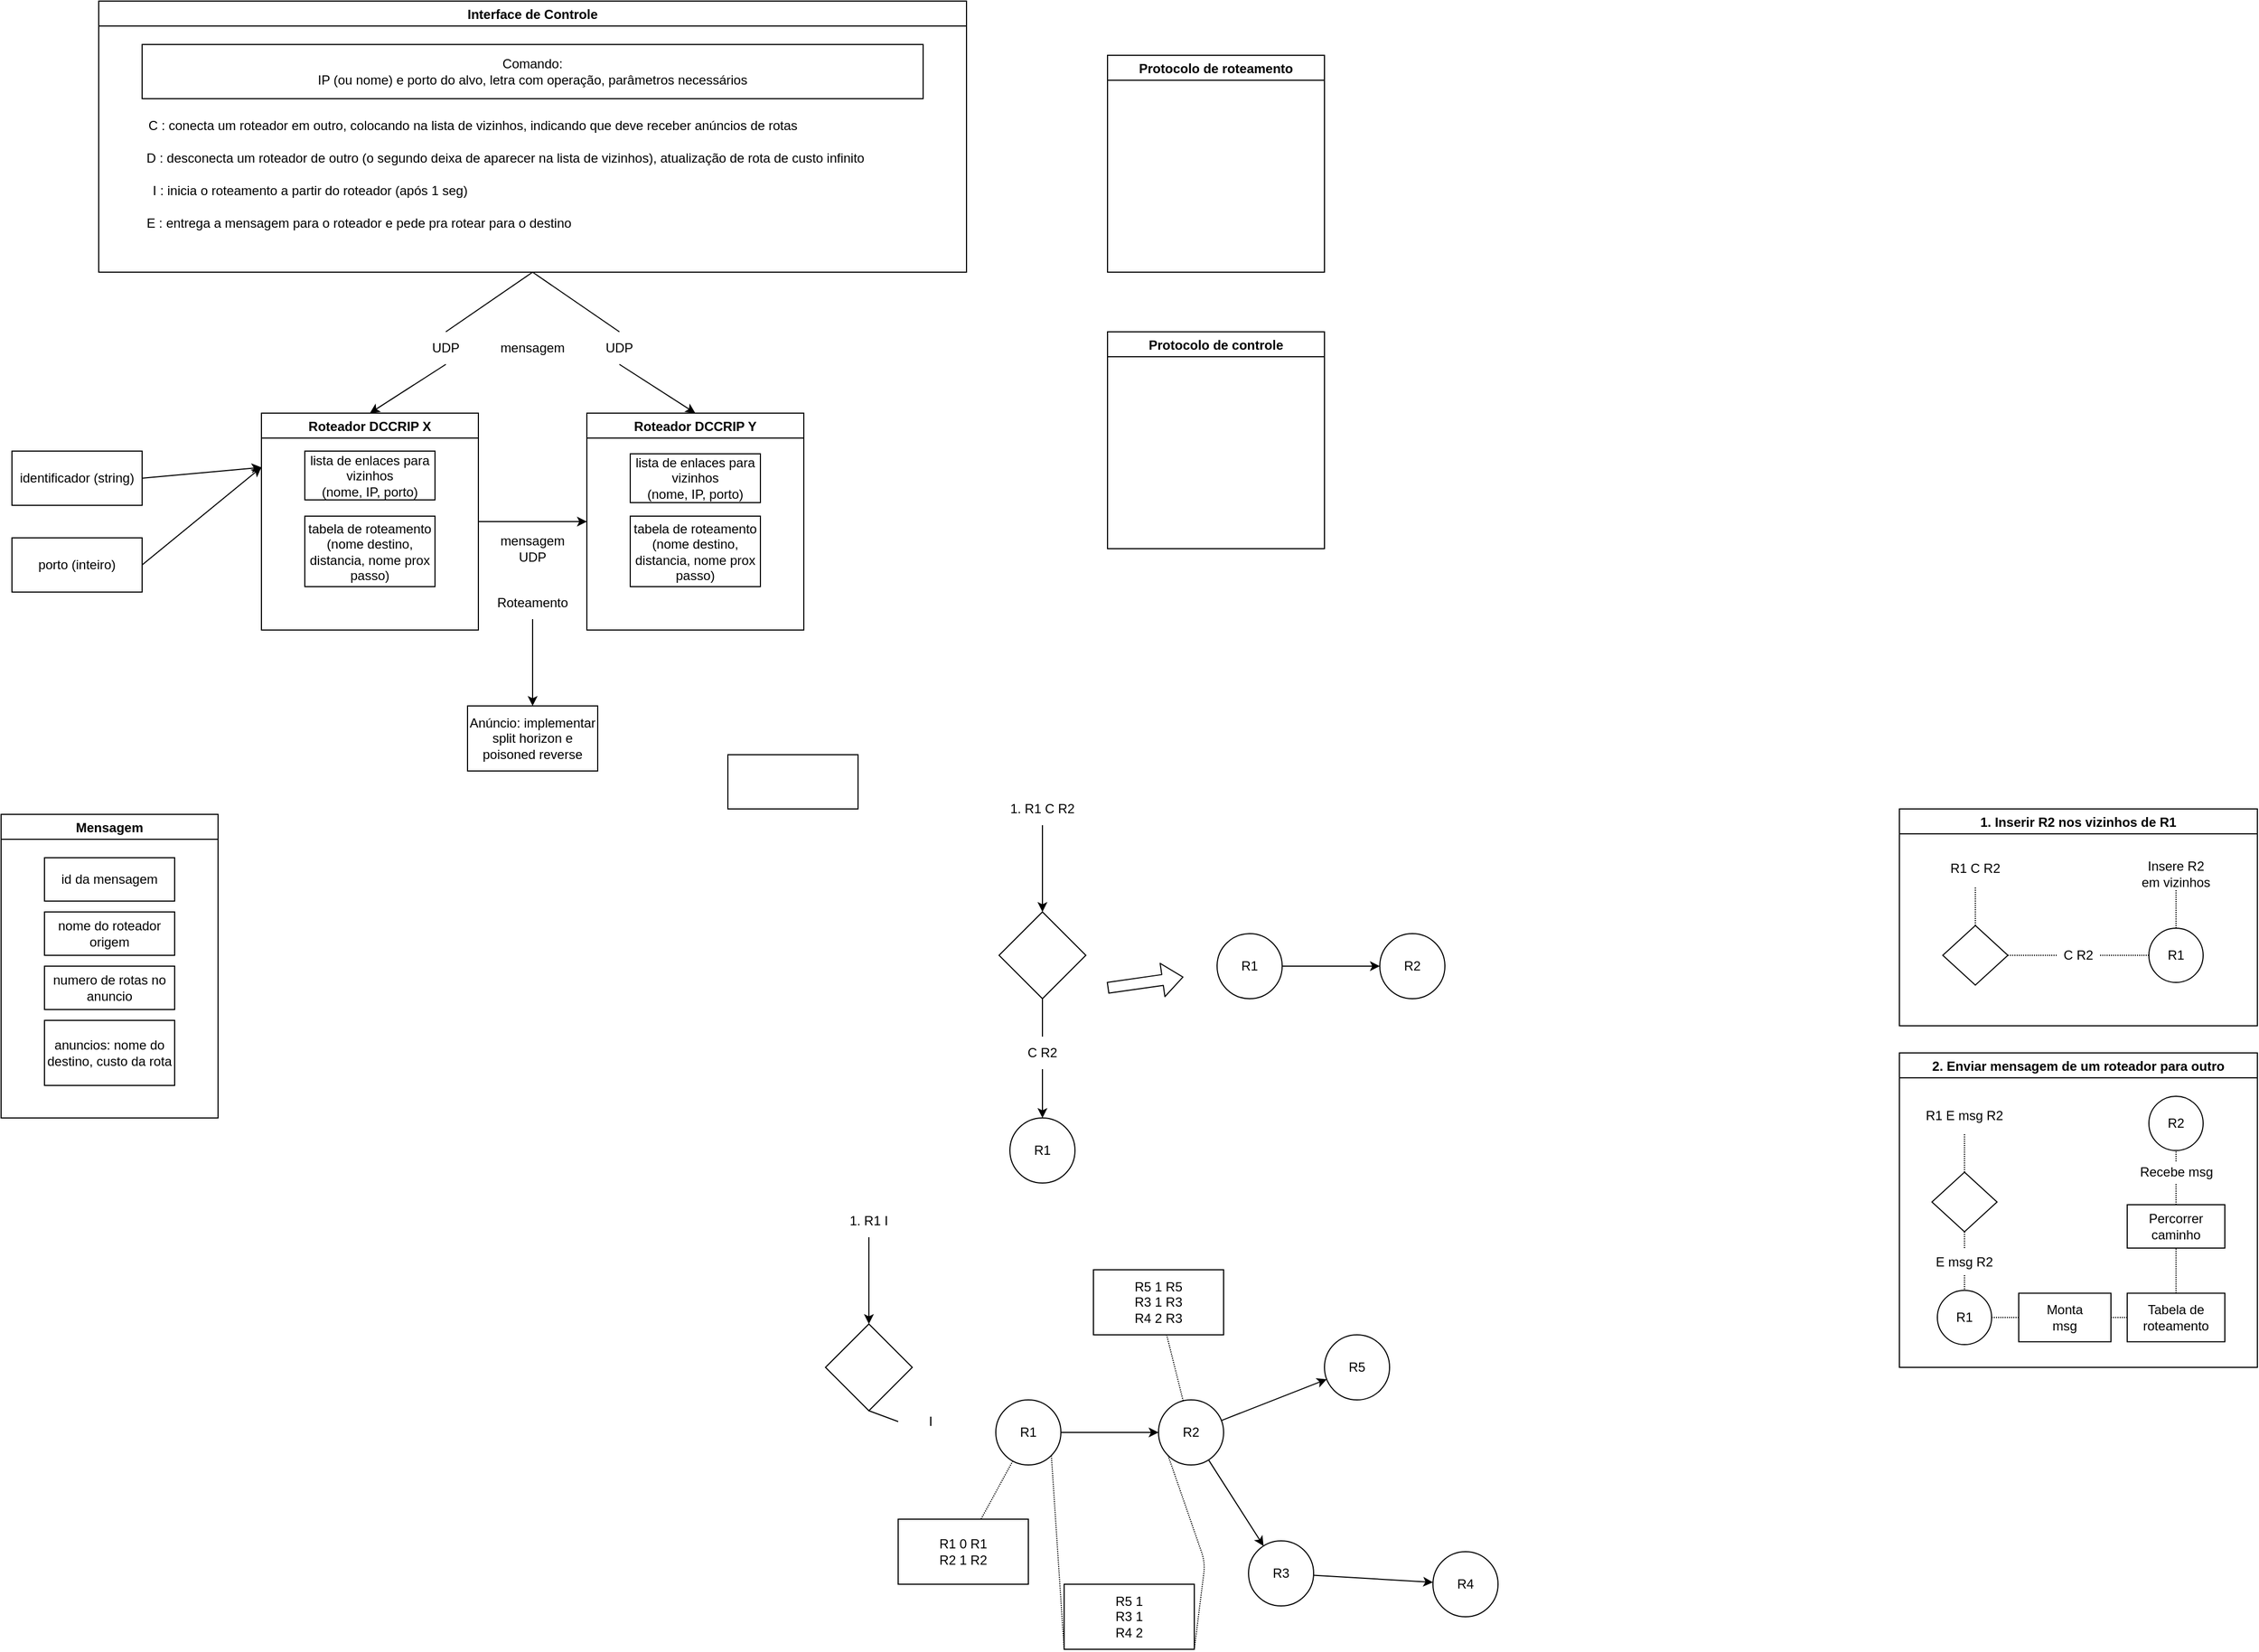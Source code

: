 <mxfile>
    <diagram id="mGNS0_z790fEsQeWo3U5" name="Página-1">
        <mxGraphModel dx="1345" dy="1536" grid="1" gridSize="10" guides="1" tooltips="1" connect="1" arrows="1" fold="1" page="1" pageScale="1" pageWidth="827" pageHeight="1169" math="0" shadow="0">
            <root>
                <mxCell id="0"/>
                <mxCell id="1" parent="0"/>
                <mxCell id="5" style="edgeStyle=none;html=1;exitX=0.5;exitY=1;exitDx=0;exitDy=0;entryX=0.5;entryY=0;entryDx=0;entryDy=0;startArrow=none;" edge="1" parent="1" source="8" target="3">
                    <mxGeometry relative="1" as="geometry"/>
                </mxCell>
                <mxCell id="6" style="edgeStyle=none;html=1;exitX=0.5;exitY=1;exitDx=0;exitDy=0;entryX=0.5;entryY=0;entryDx=0;entryDy=0;startArrow=none;" edge="1" parent="1" source="10" target="4">
                    <mxGeometry relative="1" as="geometry"/>
                </mxCell>
                <mxCell id="2" value="Interface de Controle" style="swimlane;" vertex="1" parent="1">
                    <mxGeometry y="-20" width="800" height="250" as="geometry"/>
                </mxCell>
                <mxCell id="37" value="C : conecta um roteador em outro, colocando na lista de vizinhos, indicando que deve receber anúncios de rotas" style="text;html=1;strokeColor=none;fillColor=none;align=center;verticalAlign=middle;whiteSpace=wrap;rounded=0;" vertex="1" parent="2">
                    <mxGeometry x="40" y="100" width="610" height="30" as="geometry"/>
                </mxCell>
                <mxCell id="38" value="D : desconecta um roteador de outro (o segundo deixa de aparecer na lista de vizinhos), atualização de rota de custo infinito" style="text;html=1;strokeColor=none;fillColor=none;align=center;verticalAlign=middle;whiteSpace=wrap;rounded=0;" vertex="1" parent="2">
                    <mxGeometry x="30" y="130" width="690" height="30" as="geometry"/>
                </mxCell>
                <mxCell id="39" value="I : inicia o roteamento a partir do roteador (após 1 seg)" style="text;html=1;strokeColor=none;fillColor=none;align=center;verticalAlign=middle;whiteSpace=wrap;rounded=0;" vertex="1" parent="2">
                    <mxGeometry x="30" y="160" width="330" height="30" as="geometry"/>
                </mxCell>
                <mxCell id="36" value="Comando:&lt;br&gt;IP (ou nome) e porto do alvo, letra com operação, parâmetros necessários" style="rounded=0;whiteSpace=wrap;html=1;" vertex="1" parent="2">
                    <mxGeometry x="40" y="40" width="720" height="50" as="geometry"/>
                </mxCell>
                <mxCell id="40" value="E : entrega a mensagem para o roteador e pede pra rotear para o destino" style="text;html=1;strokeColor=none;fillColor=none;align=center;verticalAlign=middle;whiteSpace=wrap;rounded=0;" vertex="1" parent="2">
                    <mxGeometry x="40" y="190" width="400" height="30" as="geometry"/>
                </mxCell>
                <mxCell id="12" style="edgeStyle=none;html=1;exitX=1;exitY=0.5;exitDx=0;exitDy=0;entryX=0;entryY=0.5;entryDx=0;entryDy=0;" edge="1" parent="1" source="3" target="4">
                    <mxGeometry relative="1" as="geometry"/>
                </mxCell>
                <mxCell id="3" value="Roteador DCCRIP X" style="swimlane;" vertex="1" parent="1">
                    <mxGeometry x="150" y="360" width="200" height="200" as="geometry"/>
                </mxCell>
                <mxCell id="21" value="lista de enlaces para vizinhos&lt;br&gt;(nome, IP, porto)" style="rounded=0;whiteSpace=wrap;html=1;" vertex="1" parent="3">
                    <mxGeometry x="40" y="35" width="120" height="45" as="geometry"/>
                </mxCell>
                <mxCell id="23" value="tabela de roteamento (nome destino, distancia, nome prox passo)" style="rounded=0;whiteSpace=wrap;html=1;" vertex="1" parent="3">
                    <mxGeometry x="40" y="95" width="120" height="65" as="geometry"/>
                </mxCell>
                <mxCell id="4" value="Roteador DCCRIP Y" style="swimlane;" vertex="1" parent="1">
                    <mxGeometry x="450" y="360" width="200" height="200" as="geometry"/>
                </mxCell>
                <mxCell id="22" value="lista de enlaces para vizinhos&lt;br&gt;(nome, IP, porto)" style="rounded=0;whiteSpace=wrap;html=1;" vertex="1" parent="4">
                    <mxGeometry x="40" y="37.5" width="120" height="45" as="geometry"/>
                </mxCell>
                <mxCell id="27" value="tabela de roteamento (nome destino, distancia, nome prox passo)" style="rounded=0;whiteSpace=wrap;html=1;" vertex="1" parent="4">
                    <mxGeometry x="40" y="95" width="120" height="65" as="geometry"/>
                </mxCell>
                <mxCell id="8" value="UDP" style="text;html=1;strokeColor=none;fillColor=none;align=center;verticalAlign=middle;whiteSpace=wrap;rounded=0;" vertex="1" parent="1">
                    <mxGeometry x="290" y="285" width="60" height="30" as="geometry"/>
                </mxCell>
                <mxCell id="9" value="" style="edgeStyle=none;html=1;exitX=0.5;exitY=1;exitDx=0;exitDy=0;entryX=0.5;entryY=0;entryDx=0;entryDy=0;endArrow=none;" edge="1" parent="1" source="2" target="8">
                    <mxGeometry relative="1" as="geometry">
                        <mxPoint x="400" y="230" as="sourcePoint"/>
                        <mxPoint x="250" y="360" as="targetPoint"/>
                    </mxGeometry>
                </mxCell>
                <mxCell id="10" value="UDP" style="text;html=1;strokeColor=none;fillColor=none;align=center;verticalAlign=middle;whiteSpace=wrap;rounded=0;" vertex="1" parent="1">
                    <mxGeometry x="450" y="285" width="60" height="30" as="geometry"/>
                </mxCell>
                <mxCell id="11" value="" style="edgeStyle=none;html=1;exitX=0.5;exitY=1;exitDx=0;exitDy=0;entryX=0.5;entryY=0;entryDx=0;entryDy=0;endArrow=none;" edge="1" parent="1" source="2" target="10">
                    <mxGeometry relative="1" as="geometry">
                        <mxPoint x="400" y="230" as="sourcePoint"/>
                        <mxPoint x="550" y="360" as="targetPoint"/>
                    </mxGeometry>
                </mxCell>
                <mxCell id="13" value="Mensagem" style="swimlane;" vertex="1" parent="1">
                    <mxGeometry x="-90" y="730" width="200" height="280" as="geometry"/>
                </mxCell>
                <mxCell id="14" value="id da mensagem" style="rounded=0;whiteSpace=wrap;html=1;" vertex="1" parent="13">
                    <mxGeometry x="40" y="40" width="120" height="40" as="geometry"/>
                </mxCell>
                <mxCell id="31" value="nome do roteador origem" style="rounded=0;whiteSpace=wrap;html=1;" vertex="1" parent="13">
                    <mxGeometry x="40" y="90" width="120" height="40" as="geometry"/>
                </mxCell>
                <mxCell id="32" value="numero de rotas no anuncio" style="rounded=0;whiteSpace=wrap;html=1;" vertex="1" parent="13">
                    <mxGeometry x="40" y="140" width="120" height="40" as="geometry"/>
                </mxCell>
                <mxCell id="33" value="anuncios: nome do destino, custo da rota" style="rounded=0;whiteSpace=wrap;html=1;" vertex="1" parent="13">
                    <mxGeometry x="40" y="190" width="120" height="60" as="geometry"/>
                </mxCell>
                <mxCell id="25" style="edgeStyle=none;html=1;exitX=1;exitY=0.5;exitDx=0;exitDy=0;entryX=0;entryY=0.25;entryDx=0;entryDy=0;" edge="1" parent="1" source="16" target="3">
                    <mxGeometry relative="1" as="geometry"/>
                </mxCell>
                <mxCell id="16" value="identificador (string)" style="rounded=0;whiteSpace=wrap;html=1;" vertex="1" parent="1">
                    <mxGeometry x="-80" y="395" width="120" height="50" as="geometry"/>
                </mxCell>
                <mxCell id="26" style="edgeStyle=none;html=1;exitX=1;exitY=0.5;exitDx=0;exitDy=0;entryX=0;entryY=0.25;entryDx=0;entryDy=0;" edge="1" parent="1" source="17" target="3">
                    <mxGeometry relative="1" as="geometry">
                        <mxPoint x="110" y="470" as="targetPoint"/>
                    </mxGeometry>
                </mxCell>
                <mxCell id="17" value="porto (inteiro)" style="rounded=0;whiteSpace=wrap;html=1;" vertex="1" parent="1">
                    <mxGeometry x="-80" y="475" width="120" height="50" as="geometry"/>
                </mxCell>
                <mxCell id="18" value="mensagem" style="text;html=1;strokeColor=none;fillColor=none;align=center;verticalAlign=middle;whiteSpace=wrap;rounded=0;" vertex="1" parent="1">
                    <mxGeometry x="360" y="285" width="80" height="30" as="geometry"/>
                </mxCell>
                <mxCell id="19" value="mensagem&lt;br&gt;UDP" style="text;html=1;strokeColor=none;fillColor=none;align=center;verticalAlign=middle;whiteSpace=wrap;rounded=0;" vertex="1" parent="1">
                    <mxGeometry x="360" y="470" width="80" height="30" as="geometry"/>
                </mxCell>
                <mxCell id="29" style="edgeStyle=none;html=1;exitX=0.5;exitY=1;exitDx=0;exitDy=0;entryX=0.5;entryY=0;entryDx=0;entryDy=0;" edge="1" parent="1" source="28" target="30">
                    <mxGeometry relative="1" as="geometry">
                        <mxPoint x="400" y="650" as="targetPoint"/>
                    </mxGeometry>
                </mxCell>
                <mxCell id="28" value="Roteamento" style="text;html=1;strokeColor=none;fillColor=none;align=center;verticalAlign=middle;whiteSpace=wrap;rounded=0;" vertex="1" parent="1">
                    <mxGeometry x="370" y="520" width="60" height="30" as="geometry"/>
                </mxCell>
                <mxCell id="30" value="Anúncio: implementar split horizon e poisoned reverse" style="rounded=0;whiteSpace=wrap;html=1;" vertex="1" parent="1">
                    <mxGeometry x="340" y="630" width="120" height="60" as="geometry"/>
                </mxCell>
                <mxCell id="34" value="Protocolo de roteamento" style="swimlane;" vertex="1" parent="1">
                    <mxGeometry x="930" y="30" width="200" height="200" as="geometry"/>
                </mxCell>
                <mxCell id="35" value="Protocolo de controle" style="swimlane;" vertex="1" parent="1">
                    <mxGeometry x="930" y="285" width="200" height="200" as="geometry"/>
                </mxCell>
                <mxCell id="51" value="" style="rounded=0;whiteSpace=wrap;html=1;" vertex="1" parent="1">
                    <mxGeometry x="580" y="675" width="120" height="50" as="geometry"/>
                </mxCell>
                <mxCell id="52" value="R1" style="ellipse;whiteSpace=wrap;html=1;aspect=fixed;" vertex="1" parent="1">
                    <mxGeometry x="840" y="1010" width="60" height="60" as="geometry"/>
                </mxCell>
                <mxCell id="57" style="edgeStyle=none;html=1;exitX=0.5;exitY=1;exitDx=0;exitDy=0;entryX=0.5;entryY=0;entryDx=0;entryDy=0;startArrow=none;" edge="1" parent="1" source="60" target="52">
                    <mxGeometry relative="1" as="geometry"/>
                </mxCell>
                <mxCell id="54" value="" style="rhombus;whiteSpace=wrap;html=1;" vertex="1" parent="1">
                    <mxGeometry x="830" y="820" width="80" height="80" as="geometry"/>
                </mxCell>
                <mxCell id="59" style="edgeStyle=none;html=1;exitX=0.5;exitY=1;exitDx=0;exitDy=0;entryX=0.5;entryY=0;entryDx=0;entryDy=0;" edge="1" parent="1" source="56" target="54">
                    <mxGeometry relative="1" as="geometry"/>
                </mxCell>
                <mxCell id="56" value="1. R1 C R2" style="text;html=1;strokeColor=none;fillColor=none;align=center;verticalAlign=middle;whiteSpace=wrap;rounded=0;" vertex="1" parent="1">
                    <mxGeometry x="830" y="710" width="80" height="30" as="geometry"/>
                </mxCell>
                <mxCell id="60" value="C R2" style="text;html=1;strokeColor=none;fillColor=none;align=center;verticalAlign=middle;whiteSpace=wrap;rounded=0;" vertex="1" parent="1">
                    <mxGeometry x="840" y="935" width="60" height="30" as="geometry"/>
                </mxCell>
                <mxCell id="61" value="" style="edgeStyle=none;html=1;exitX=0.5;exitY=1;exitDx=0;exitDy=0;entryX=0.5;entryY=0;entryDx=0;entryDy=0;endArrow=none;" edge="1" parent="1" source="54" target="60">
                    <mxGeometry relative="1" as="geometry">
                        <mxPoint x="870" y="900" as="sourcePoint"/>
                        <mxPoint x="870" y="1010" as="targetPoint"/>
                    </mxGeometry>
                </mxCell>
                <mxCell id="63" style="edgeStyle=none;html=1;exitX=1;exitY=0.5;exitDx=0;exitDy=0;entryX=0;entryY=0.5;entryDx=0;entryDy=0;" edge="1" parent="1" source="64" target="67">
                    <mxGeometry relative="1" as="geometry"/>
                </mxCell>
                <mxCell id="64" value="R1" style="ellipse;whiteSpace=wrap;html=1;aspect=fixed;" vertex="1" parent="1">
                    <mxGeometry x="1031" y="840" width="60" height="60" as="geometry"/>
                </mxCell>
                <mxCell id="67" value="R2" style="ellipse;whiteSpace=wrap;html=1;aspect=fixed;" vertex="1" parent="1">
                    <mxGeometry x="1181" y="840" width="60" height="60" as="geometry"/>
                </mxCell>
                <mxCell id="72" value="" style="shape=flexArrow;endArrow=classic;html=1;" edge="1" parent="1">
                    <mxGeometry width="50" height="50" relative="1" as="geometry">
                        <mxPoint x="930" y="890" as="sourcePoint"/>
                        <mxPoint x="1000" y="880" as="targetPoint"/>
                    </mxGeometry>
                </mxCell>
                <mxCell id="74" style="edgeStyle=none;html=1;exitX=1;exitY=0.5;exitDx=0;exitDy=0;entryX=0;entryY=0.5;entryDx=0;entryDy=0;" edge="1" parent="1" source="75" target="76">
                    <mxGeometry relative="1" as="geometry"/>
                </mxCell>
                <mxCell id="95" value="" style="edgeStyle=none;html=1;dashed=1;dashPattern=1 1;endArrow=none;endFill=0;" edge="1" parent="1" source="75" target="94">
                    <mxGeometry relative="1" as="geometry"/>
                </mxCell>
                <mxCell id="75" value="R1" style="ellipse;whiteSpace=wrap;html=1;aspect=fixed;" vertex="1" parent="1">
                    <mxGeometry x="827" y="1270" width="60" height="60" as="geometry"/>
                </mxCell>
                <mxCell id="78" value="" style="edgeStyle=none;html=1;" edge="1" parent="1" source="76" target="77">
                    <mxGeometry relative="1" as="geometry"/>
                </mxCell>
                <mxCell id="80" value="" style="edgeStyle=none;html=1;" edge="1" parent="1" source="76" target="79">
                    <mxGeometry relative="1" as="geometry"/>
                </mxCell>
                <mxCell id="97" value="" style="edgeStyle=none;html=1;dashed=1;dashPattern=1 1;endArrow=none;endFill=0;" edge="1" parent="1" source="76" target="96">
                    <mxGeometry relative="1" as="geometry"/>
                </mxCell>
                <mxCell id="98" style="edgeStyle=none;html=1;exitX=0;exitY=1;exitDx=0;exitDy=0;entryX=1;entryY=1;entryDx=0;entryDy=0;dashed=1;dashPattern=1 1;endArrow=none;endFill=0;startArrow=none;" edge="1" parent="1" source="99" target="75">
                    <mxGeometry relative="1" as="geometry">
                        <Array as="points"/>
                    </mxGeometry>
                </mxCell>
                <mxCell id="76" value="R2" style="ellipse;whiteSpace=wrap;html=1;aspect=fixed;" vertex="1" parent="1">
                    <mxGeometry x="977" y="1270" width="60" height="60" as="geometry"/>
                </mxCell>
                <mxCell id="82" value="" style="edgeStyle=none;html=1;" edge="1" parent="1" source="77" target="81">
                    <mxGeometry relative="1" as="geometry"/>
                </mxCell>
                <mxCell id="77" value="R3" style="ellipse;whiteSpace=wrap;html=1;aspect=fixed;" vertex="1" parent="1">
                    <mxGeometry x="1060" y="1400" width="60" height="60" as="geometry"/>
                </mxCell>
                <mxCell id="79" value="R5" style="ellipse;whiteSpace=wrap;html=1;aspect=fixed;" vertex="1" parent="1">
                    <mxGeometry x="1130" y="1210" width="60" height="60" as="geometry"/>
                </mxCell>
                <mxCell id="81" value="R4" style="ellipse;whiteSpace=wrap;html=1;aspect=fixed;" vertex="1" parent="1">
                    <mxGeometry x="1230" y="1410" width="60" height="60" as="geometry"/>
                </mxCell>
                <mxCell id="86" value="" style="rhombus;whiteSpace=wrap;html=1;" vertex="1" parent="1">
                    <mxGeometry x="670" y="1200" width="80" height="80" as="geometry"/>
                </mxCell>
                <mxCell id="87" style="edgeStyle=none;html=1;exitX=0.5;exitY=1;exitDx=0;exitDy=0;entryX=0.5;entryY=0;entryDx=0;entryDy=0;" edge="1" parent="1" source="88" target="86">
                    <mxGeometry relative="1" as="geometry"/>
                </mxCell>
                <mxCell id="88" value="1. R1 I" style="text;html=1;strokeColor=none;fillColor=none;align=center;verticalAlign=middle;whiteSpace=wrap;rounded=0;" vertex="1" parent="1">
                    <mxGeometry x="670" y="1090" width="80" height="30" as="geometry"/>
                </mxCell>
                <mxCell id="90" value="I" style="text;html=1;strokeColor=none;fillColor=none;align=center;verticalAlign=middle;whiteSpace=wrap;rounded=0;" vertex="1" parent="1">
                    <mxGeometry x="737" y="1275" width="60" height="30" as="geometry"/>
                </mxCell>
                <mxCell id="91" value="" style="edgeStyle=none;html=1;exitX=0.5;exitY=1;exitDx=0;exitDy=0;entryX=0;entryY=0.5;entryDx=0;entryDy=0;endArrow=none;" edge="1" parent="1" source="86" target="90">
                    <mxGeometry relative="1" as="geometry">
                        <mxPoint x="710" y="1280" as="sourcePoint"/>
                        <mxPoint x="827" y="1300" as="targetPoint"/>
                    </mxGeometry>
                </mxCell>
                <mxCell id="94" value="R1 0 R1&lt;br&gt;R2 1 R2" style="whiteSpace=wrap;html=1;" vertex="1" parent="1">
                    <mxGeometry x="737" y="1380" width="120" height="60" as="geometry"/>
                </mxCell>
                <mxCell id="96" value="R5 1 R5&lt;br&gt;R3 1 R3&lt;br&gt;R4 2 R3" style="whiteSpace=wrap;html=1;" vertex="1" parent="1">
                    <mxGeometry x="917" y="1150" width="120" height="60" as="geometry"/>
                </mxCell>
                <mxCell id="99" value="R5 1&lt;br&gt;R3 1&lt;br&gt;R4 2" style="whiteSpace=wrap;html=1;" vertex="1" parent="1">
                    <mxGeometry x="890" y="1440" width="120" height="60" as="geometry"/>
                </mxCell>
                <mxCell id="100" value="" style="edgeStyle=none;html=1;exitX=0;exitY=1;exitDx=0;exitDy=0;entryX=1;entryY=1;entryDx=0;entryDy=0;dashed=1;dashPattern=1 1;endArrow=none;endFill=0;" edge="1" parent="1" source="76" target="99">
                    <mxGeometry relative="1" as="geometry">
                        <mxPoint x="985.787" y="1321.213" as="sourcePoint"/>
                        <mxPoint x="878.213" y="1321.213" as="targetPoint"/>
                        <Array as="points">
                            <mxPoint x="1020" y="1420"/>
                        </Array>
                    </mxGeometry>
                </mxCell>
                <mxCell id="104" value="1. Inserir R2 nos vizinhos de R1" style="swimlane;" vertex="1" parent="1">
                    <mxGeometry x="1660" y="725" width="330" height="200" as="geometry"/>
                </mxCell>
                <mxCell id="115" style="edgeStyle=none;html=1;exitX=1;exitY=0.5;exitDx=0;exitDy=0;entryX=0;entryY=0.5;entryDx=0;entryDy=0;dashed=1;dashPattern=1 1;endArrow=none;endFill=0;startArrow=none;" edge="1" parent="104" source="116" target="114">
                    <mxGeometry relative="1" as="geometry"/>
                </mxCell>
                <mxCell id="112" value="" style="rhombus;whiteSpace=wrap;html=1;" vertex="1" parent="104">
                    <mxGeometry x="40" y="107.5" width="60" height="55" as="geometry"/>
                </mxCell>
                <mxCell id="113" style="edgeStyle=none;html=1;exitX=0.5;exitY=1;exitDx=0;exitDy=0;entryX=0.5;entryY=0;entryDx=0;entryDy=0;dashed=1;dashPattern=1 1;endArrow=none;endFill=0;" edge="1" parent="104" target="112" source="107">
                    <mxGeometry relative="1" as="geometry">
                        <mxPoint x="70" y="82.5" as="sourcePoint"/>
                    </mxGeometry>
                </mxCell>
                <mxCell id="119" style="edgeStyle=none;html=1;exitX=0.5;exitY=0;exitDx=0;exitDy=0;entryX=0.5;entryY=1;entryDx=0;entryDy=0;dashed=1;dashPattern=1 1;endArrow=none;endFill=0;" edge="1" parent="104" source="114" target="118">
                    <mxGeometry relative="1" as="geometry"/>
                </mxCell>
                <mxCell id="114" value="R1" style="ellipse;whiteSpace=wrap;html=1;aspect=fixed;" vertex="1" parent="104">
                    <mxGeometry x="230" y="110" width="50" height="50" as="geometry"/>
                </mxCell>
                <mxCell id="107" value="R1 C R2" style="text;html=1;strokeColor=none;fillColor=none;align=center;verticalAlign=middle;whiteSpace=wrap;rounded=0;" vertex="1" parent="104">
                    <mxGeometry x="30" y="37.5" width="80" height="35" as="geometry"/>
                </mxCell>
                <mxCell id="116" value="C R2" style="text;html=1;strokeColor=none;fillColor=none;align=center;verticalAlign=middle;whiteSpace=wrap;rounded=0;" vertex="1" parent="104">
                    <mxGeometry x="145" y="120" width="40" height="30" as="geometry"/>
                </mxCell>
                <mxCell id="117" value="" style="edgeStyle=none;html=1;exitX=1;exitY=0.5;exitDx=0;exitDy=0;entryX=0;entryY=0.5;entryDx=0;entryDy=0;dashed=1;dashPattern=1 1;endArrow=none;endFill=0;" edge="1" parent="104" source="112" target="116">
                    <mxGeometry relative="1" as="geometry">
                        <mxPoint x="1710" y="870" as="sourcePoint"/>
                        <mxPoint x="1790.0" y="870" as="targetPoint"/>
                    </mxGeometry>
                </mxCell>
                <mxCell id="118" value="Insere R2 em vizinhos" style="text;html=1;strokeColor=none;fillColor=none;align=center;verticalAlign=middle;whiteSpace=wrap;rounded=0;" vertex="1" parent="104">
                    <mxGeometry x="220" y="45" width="70" height="30" as="geometry"/>
                </mxCell>
                <mxCell id="105" value="2. Enviar mensagem de um roteador para outro" style="swimlane;" vertex="1" parent="1">
                    <mxGeometry x="1660" y="950" width="330" height="290" as="geometry"/>
                </mxCell>
                <mxCell id="140" value="" style="edgeStyle=none;html=1;dashed=1;dashPattern=1 1;endArrow=none;endFill=0;" edge="1" parent="105" source="120" target="139">
                    <mxGeometry relative="1" as="geometry"/>
                </mxCell>
                <mxCell id="120" value="R1" style="ellipse;whiteSpace=wrap;html=1;aspect=fixed;" vertex="1" parent="105">
                    <mxGeometry x="35" y="219" width="50" height="50" as="geometry"/>
                </mxCell>
                <mxCell id="121" value="R2" style="ellipse;whiteSpace=wrap;html=1;aspect=fixed;" vertex="1" parent="105">
                    <mxGeometry x="230" y="40" width="50" height="50" as="geometry"/>
                </mxCell>
                <mxCell id="128" style="edgeStyle=none;html=1;exitX=0.5;exitY=1;exitDx=0;exitDy=0;entryX=0.5;entryY=0;entryDx=0;entryDy=0;dashed=1;dashPattern=1 1;endArrow=none;endFill=0;startArrow=none;" edge="1" parent="105" source="129" target="120">
                    <mxGeometry relative="1" as="geometry"/>
                </mxCell>
                <mxCell id="125" value="" style="rhombus;whiteSpace=wrap;html=1;" vertex="1" parent="105">
                    <mxGeometry x="30" y="110" width="60" height="55" as="geometry"/>
                </mxCell>
                <mxCell id="126" style="edgeStyle=none;html=1;exitX=0.5;exitY=1;exitDx=0;exitDy=0;entryX=0.5;entryY=0;entryDx=0;entryDy=0;dashed=1;dashPattern=1 1;endArrow=none;endFill=0;" edge="1" parent="105" source="127" target="125">
                    <mxGeometry relative="1" as="geometry">
                        <mxPoint x="-1600" y="-640" as="sourcePoint"/>
                    </mxGeometry>
                </mxCell>
                <mxCell id="127" value="R1 E msg R2" style="text;html=1;strokeColor=none;fillColor=none;align=center;verticalAlign=middle;whiteSpace=wrap;rounded=0;" vertex="1" parent="105">
                    <mxGeometry x="20" y="40" width="80" height="35" as="geometry"/>
                </mxCell>
                <mxCell id="129" value="E msg R2" style="text;html=1;strokeColor=none;fillColor=none;align=center;verticalAlign=middle;whiteSpace=wrap;rounded=0;" vertex="1" parent="105">
                    <mxGeometry x="20" y="180" width="80" height="25" as="geometry"/>
                </mxCell>
                <mxCell id="130" value="" style="edgeStyle=none;html=1;exitX=0.5;exitY=1;exitDx=0;exitDy=0;entryX=0.5;entryY=0;entryDx=0;entryDy=0;dashed=1;dashPattern=1 1;endArrow=none;endFill=0;" edge="1" parent="105" source="125" target="129">
                    <mxGeometry relative="1" as="geometry">
                        <mxPoint x="1720" y="1115" as="sourcePoint"/>
                        <mxPoint x="1720" y="1169" as="targetPoint"/>
                    </mxGeometry>
                </mxCell>
                <mxCell id="137" value="" style="edgeStyle=none;html=1;dashed=1;dashPattern=1 1;endArrow=none;endFill=0;" edge="1" parent="105" source="135" target="136">
                    <mxGeometry relative="1" as="geometry"/>
                </mxCell>
                <mxCell id="135" value="Tabela de roteamento" style="rounded=0;whiteSpace=wrap;html=1;" vertex="1" parent="105">
                    <mxGeometry x="210" y="221.63" width="90" height="44.75" as="geometry"/>
                </mxCell>
                <mxCell id="142" style="edgeStyle=none;html=1;exitX=0.5;exitY=0;exitDx=0;exitDy=0;entryX=0.5;entryY=1;entryDx=0;entryDy=0;dashed=1;dashPattern=1 1;endArrow=none;endFill=0;startArrow=none;" edge="1" parent="105" source="143" target="121">
                    <mxGeometry relative="1" as="geometry"/>
                </mxCell>
                <mxCell id="136" value="Percorrer caminho" style="whiteSpace=wrap;html=1;rounded=0;" vertex="1" parent="105">
                    <mxGeometry x="210" y="140" width="90" height="40" as="geometry"/>
                </mxCell>
                <mxCell id="141" style="edgeStyle=none;html=1;exitX=1;exitY=0.5;exitDx=0;exitDy=0;entryX=0;entryY=0.5;entryDx=0;entryDy=0;dashed=1;dashPattern=1 1;endArrow=none;endFill=0;" edge="1" parent="105" source="139" target="135">
                    <mxGeometry relative="1" as="geometry"/>
                </mxCell>
                <mxCell id="139" value="Monta &lt;br&gt;msg" style="whiteSpace=wrap;html=1;" vertex="1" parent="105">
                    <mxGeometry x="110" y="221.63" width="85" height="44.75" as="geometry"/>
                </mxCell>
                <mxCell id="143" value="Recebe msg" style="text;html=1;strokeColor=none;fillColor=none;align=center;verticalAlign=middle;whiteSpace=wrap;rounded=0;" vertex="1" parent="105">
                    <mxGeometry x="217.5" y="100" width="75" height="20" as="geometry"/>
                </mxCell>
                <mxCell id="144" value="" style="edgeStyle=none;html=1;exitX=0.5;exitY=0;exitDx=0;exitDy=0;entryX=0.5;entryY=1;entryDx=0;entryDy=0;dashed=1;dashPattern=1 1;endArrow=none;endFill=0;" edge="1" parent="105" source="136" target="143">
                    <mxGeometry relative="1" as="geometry">
                        <mxPoint x="1915" y="1090" as="sourcePoint"/>
                        <mxPoint x="1915" y="1040" as="targetPoint"/>
                    </mxGeometry>
                </mxCell>
            </root>
        </mxGraphModel>
    </diagram>
</mxfile>